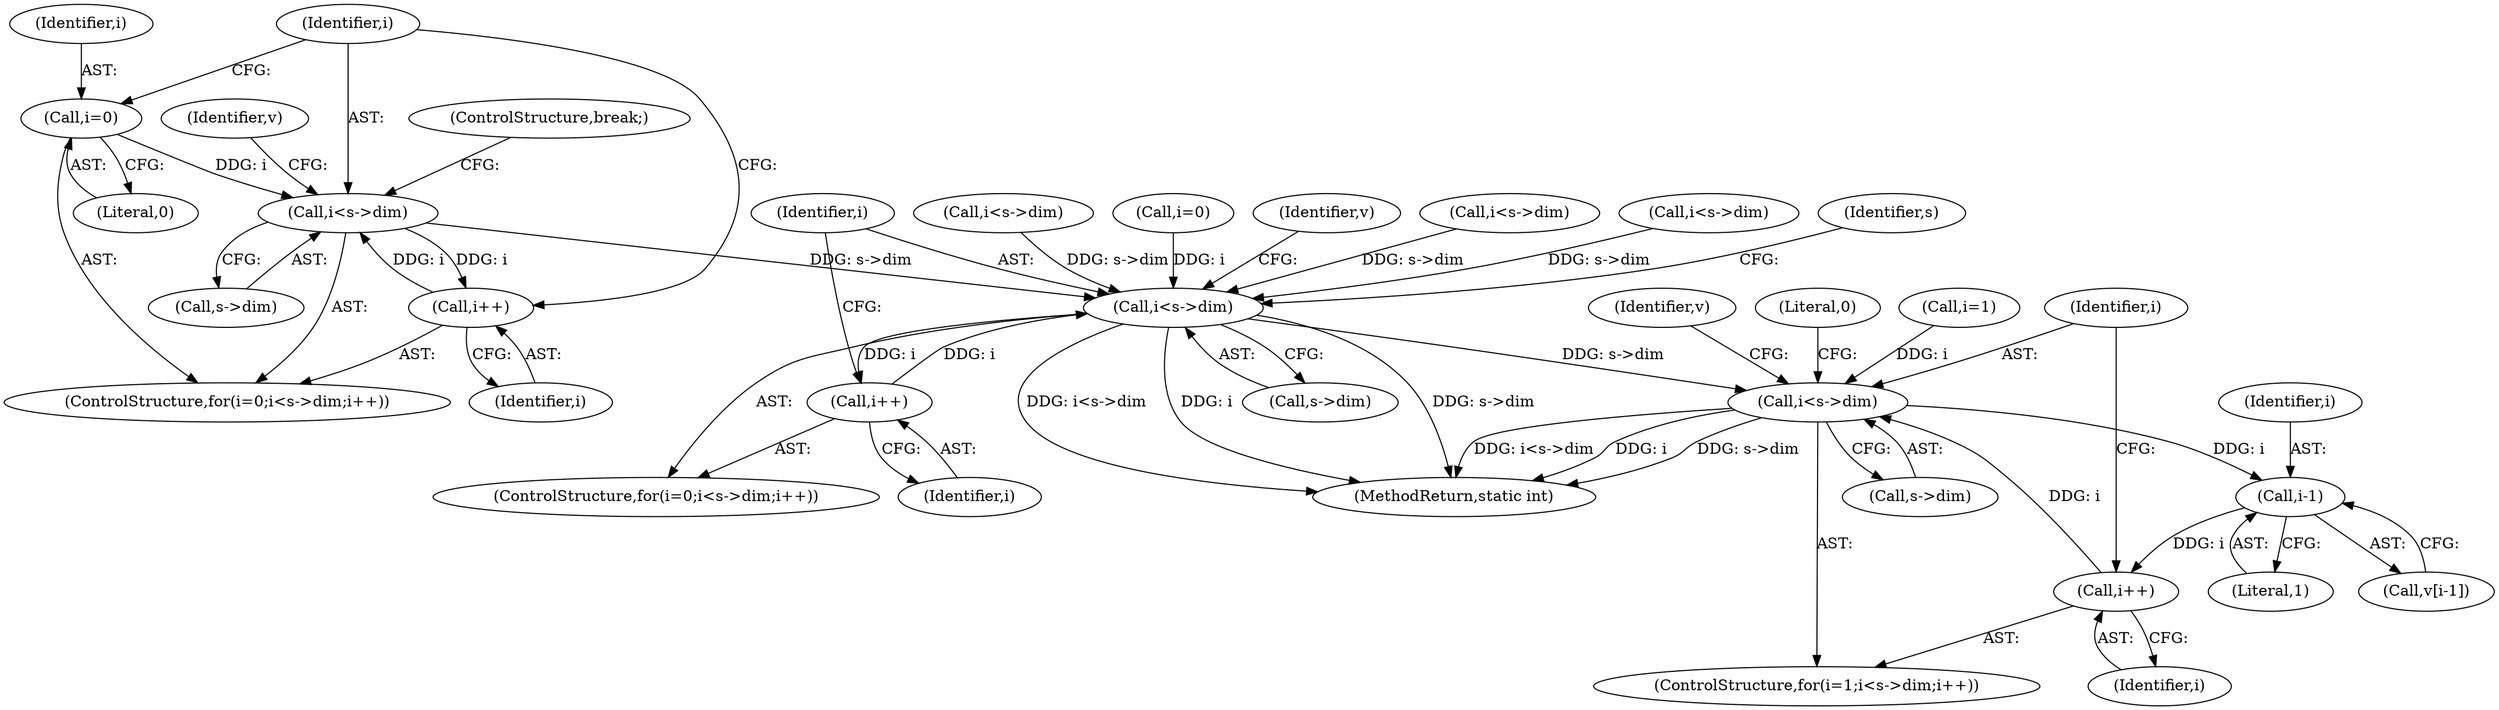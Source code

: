 digraph "0_Android_eeb4e45d5683f88488c083ecf142dc89bc3f0b47_1@pointer" {
"1000146" [label="(Call,i<s->dim)"];
"1000151" [label="(Call,i++)"];
"1000146" [label="(Call,i<s->dim)"];
"1000143" [label="(Call,i=0)"];
"1000362" [label="(Call,i<s->dim)"];
"1000367" [label="(Call,i++)"];
"1000390" [label="(Call,i<s->dim)"];
"1000403" [label="(Call,i-1)"];
"1000395" [label="(Call,i++)"];
"1000142" [label="(ControlStructure,for(i=0;i<s->dim;i++))"];
"1000391" [label="(Identifier,i)"];
"1000395" [label="(Call,i++)"];
"1000279" [label="(Call,i<s->dim)"];
"1000368" [label="(Identifier,i)"];
"1000401" [label="(Call,v[i-1])"];
"1000145" [label="(Literal,0)"];
"1000359" [label="(Call,i=0)"];
"1000392" [label="(Call,s->dim)"];
"1000405" [label="(Literal,1)"];
"1000151" [label="(Call,i++)"];
"1000371" [label="(Identifier,v)"];
"1000144" [label="(Identifier,i)"];
"1000166" [label="(ControlStructure,break;)"];
"1000362" [label="(Call,i<s->dim)"];
"1000363" [label="(Identifier,i)"];
"1000396" [label="(Identifier,i)"];
"1000407" [label="(Literal,0)"];
"1000387" [label="(Call,i=1)"];
"1000408" [label="(MethodReturn,static int)"];
"1000147" [label="(Identifier,i)"];
"1000156" [label="(Identifier,v)"];
"1000152" [label="(Identifier,i)"];
"1000257" [label="(Call,i<s->dim)"];
"1000390" [label="(Call,i<s->dim)"];
"1000367" [label="(Call,i++)"];
"1000183" [label="(Call,i<s->dim)"];
"1000358" [label="(ControlStructure,for(i=0;i<s->dim;i++))"];
"1000364" [label="(Call,s->dim)"];
"1000403" [label="(Call,i-1)"];
"1000404" [label="(Identifier,i)"];
"1000384" [label="(Identifier,s)"];
"1000148" [label="(Call,s->dim)"];
"1000143" [label="(Call,i=0)"];
"1000386" [label="(ControlStructure,for(i=1;i<s->dim;i++))"];
"1000146" [label="(Call,i<s->dim)"];
"1000399" [label="(Identifier,v)"];
"1000146" -> "1000142"  [label="AST: "];
"1000146" -> "1000148"  [label="CFG: "];
"1000147" -> "1000146"  [label="AST: "];
"1000148" -> "1000146"  [label="AST: "];
"1000156" -> "1000146"  [label="CFG: "];
"1000166" -> "1000146"  [label="CFG: "];
"1000151" -> "1000146"  [label="DDG: i"];
"1000143" -> "1000146"  [label="DDG: i"];
"1000146" -> "1000151"  [label="DDG: i"];
"1000146" -> "1000362"  [label="DDG: s->dim"];
"1000151" -> "1000142"  [label="AST: "];
"1000151" -> "1000152"  [label="CFG: "];
"1000152" -> "1000151"  [label="AST: "];
"1000147" -> "1000151"  [label="CFG: "];
"1000143" -> "1000142"  [label="AST: "];
"1000143" -> "1000145"  [label="CFG: "];
"1000144" -> "1000143"  [label="AST: "];
"1000145" -> "1000143"  [label="AST: "];
"1000147" -> "1000143"  [label="CFG: "];
"1000362" -> "1000358"  [label="AST: "];
"1000362" -> "1000364"  [label="CFG: "];
"1000363" -> "1000362"  [label="AST: "];
"1000364" -> "1000362"  [label="AST: "];
"1000371" -> "1000362"  [label="CFG: "];
"1000384" -> "1000362"  [label="CFG: "];
"1000362" -> "1000408"  [label="DDG: s->dim"];
"1000362" -> "1000408"  [label="DDG: i<s->dim"];
"1000362" -> "1000408"  [label="DDG: i"];
"1000367" -> "1000362"  [label="DDG: i"];
"1000359" -> "1000362"  [label="DDG: i"];
"1000257" -> "1000362"  [label="DDG: s->dim"];
"1000183" -> "1000362"  [label="DDG: s->dim"];
"1000279" -> "1000362"  [label="DDG: s->dim"];
"1000362" -> "1000367"  [label="DDG: i"];
"1000362" -> "1000390"  [label="DDG: s->dim"];
"1000367" -> "1000358"  [label="AST: "];
"1000367" -> "1000368"  [label="CFG: "];
"1000368" -> "1000367"  [label="AST: "];
"1000363" -> "1000367"  [label="CFG: "];
"1000390" -> "1000386"  [label="AST: "];
"1000390" -> "1000392"  [label="CFG: "];
"1000391" -> "1000390"  [label="AST: "];
"1000392" -> "1000390"  [label="AST: "];
"1000399" -> "1000390"  [label="CFG: "];
"1000407" -> "1000390"  [label="CFG: "];
"1000390" -> "1000408"  [label="DDG: s->dim"];
"1000390" -> "1000408"  [label="DDG: i<s->dim"];
"1000390" -> "1000408"  [label="DDG: i"];
"1000395" -> "1000390"  [label="DDG: i"];
"1000387" -> "1000390"  [label="DDG: i"];
"1000390" -> "1000403"  [label="DDG: i"];
"1000403" -> "1000401"  [label="AST: "];
"1000403" -> "1000405"  [label="CFG: "];
"1000404" -> "1000403"  [label="AST: "];
"1000405" -> "1000403"  [label="AST: "];
"1000401" -> "1000403"  [label="CFG: "];
"1000403" -> "1000395"  [label="DDG: i"];
"1000395" -> "1000386"  [label="AST: "];
"1000395" -> "1000396"  [label="CFG: "];
"1000396" -> "1000395"  [label="AST: "];
"1000391" -> "1000395"  [label="CFG: "];
}
